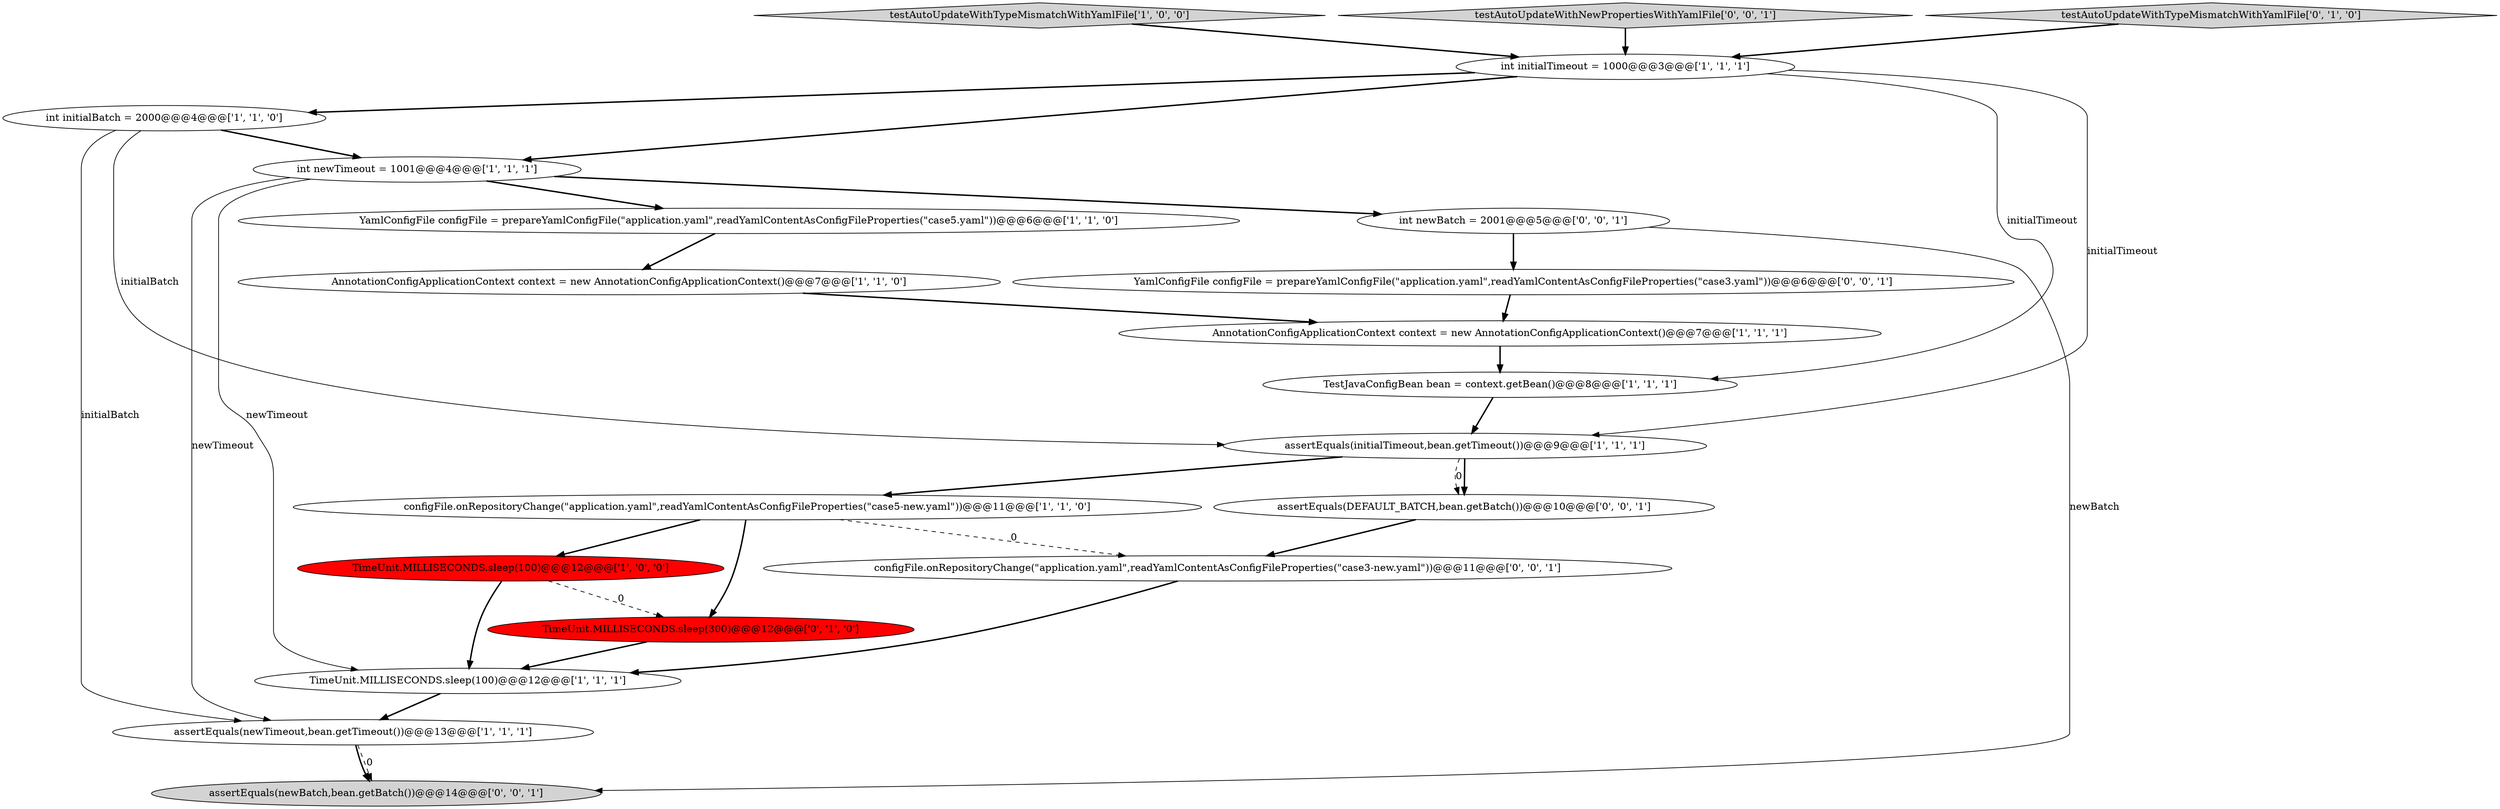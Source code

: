 digraph {
2 [style = filled, label = "TimeUnit.MILLISECONDS.sleep(100)@@@12@@@['1', '1', '1']", fillcolor = white, shape = ellipse image = "AAA0AAABBB1BBB"];
20 [style = filled, label = "assertEquals(DEFAULT_BATCH,bean.getBatch())@@@10@@@['0', '0', '1']", fillcolor = white, shape = ellipse image = "AAA0AAABBB3BBB"];
6 [style = filled, label = "int initialTimeout = 1000@@@3@@@['1', '1', '1']", fillcolor = white, shape = ellipse image = "AAA0AAABBB1BBB"];
10 [style = filled, label = "AnnotationConfigApplicationContext context = new AnnotationConfigApplicationContext()@@@7@@@['1', '1', '1']", fillcolor = white, shape = ellipse image = "AAA0AAABBB1BBB"];
11 [style = filled, label = "int initialBatch = 2000@@@4@@@['1', '1', '0']", fillcolor = white, shape = ellipse image = "AAA0AAABBB1BBB"];
15 [style = filled, label = "YamlConfigFile configFile = prepareYamlConfigFile(\"application.yaml\",readYamlContentAsConfigFileProperties(\"case3.yaml\"))@@@6@@@['0', '0', '1']", fillcolor = white, shape = ellipse image = "AAA0AAABBB3BBB"];
1 [style = filled, label = "int newTimeout = 1001@@@4@@@['1', '1', '1']", fillcolor = white, shape = ellipse image = "AAA0AAABBB1BBB"];
9 [style = filled, label = "testAutoUpdateWithTypeMismatchWithYamlFile['1', '0', '0']", fillcolor = lightgray, shape = diamond image = "AAA0AAABBB1BBB"];
13 [style = filled, label = "TimeUnit.MILLISECONDS.sleep(300)@@@12@@@['0', '1', '0']", fillcolor = red, shape = ellipse image = "AAA1AAABBB2BBB"];
3 [style = filled, label = "assertEquals(newTimeout,bean.getTimeout())@@@13@@@['1', '1', '1']", fillcolor = white, shape = ellipse image = "AAA0AAABBB1BBB"];
19 [style = filled, label = "int newBatch = 2001@@@5@@@['0', '0', '1']", fillcolor = white, shape = ellipse image = "AAA0AAABBB3BBB"];
17 [style = filled, label = "assertEquals(newBatch,bean.getBatch())@@@14@@@['0', '0', '1']", fillcolor = lightgray, shape = ellipse image = "AAA0AAABBB3BBB"];
12 [style = filled, label = "AnnotationConfigApplicationContext context = new AnnotationConfigApplicationContext()@@@7@@@['1', '1', '0']", fillcolor = white, shape = ellipse image = "AAA0AAABBB1BBB"];
18 [style = filled, label = "testAutoUpdateWithNewPropertiesWithYamlFile['0', '0', '1']", fillcolor = lightgray, shape = diamond image = "AAA0AAABBB3BBB"];
5 [style = filled, label = "assertEquals(initialTimeout,bean.getTimeout())@@@9@@@['1', '1', '1']", fillcolor = white, shape = ellipse image = "AAA0AAABBB1BBB"];
7 [style = filled, label = "configFile.onRepositoryChange(\"application.yaml\",readYamlContentAsConfigFileProperties(\"case5-new.yaml\"))@@@11@@@['1', '1', '0']", fillcolor = white, shape = ellipse image = "AAA0AAABBB1BBB"];
14 [style = filled, label = "testAutoUpdateWithTypeMismatchWithYamlFile['0', '1', '0']", fillcolor = lightgray, shape = diamond image = "AAA0AAABBB2BBB"];
16 [style = filled, label = "configFile.onRepositoryChange(\"application.yaml\",readYamlContentAsConfigFileProperties(\"case3-new.yaml\"))@@@11@@@['0', '0', '1']", fillcolor = white, shape = ellipse image = "AAA0AAABBB3BBB"];
4 [style = filled, label = "TestJavaConfigBean bean = context.getBean()@@@8@@@['1', '1', '1']", fillcolor = white, shape = ellipse image = "AAA0AAABBB1BBB"];
8 [style = filled, label = "TimeUnit.MILLISECONDS.sleep(100)@@@12@@@['1', '0', '0']", fillcolor = red, shape = ellipse image = "AAA1AAABBB1BBB"];
0 [style = filled, label = "YamlConfigFile configFile = prepareYamlConfigFile(\"application.yaml\",readYamlContentAsConfigFileProperties(\"case5.yaml\"))@@@6@@@['1', '1', '0']", fillcolor = white, shape = ellipse image = "AAA0AAABBB1BBB"];
7->13 [style = bold, label=""];
19->17 [style = solid, label="newBatch"];
15->10 [style = bold, label=""];
3->17 [style = dashed, label="0"];
5->20 [style = bold, label=""];
11->1 [style = bold, label=""];
7->16 [style = dashed, label="0"];
6->4 [style = solid, label="initialTimeout"];
0->12 [style = bold, label=""];
2->3 [style = bold, label=""];
1->0 [style = bold, label=""];
16->2 [style = bold, label=""];
7->8 [style = bold, label=""];
6->5 [style = solid, label="initialTimeout"];
9->6 [style = bold, label=""];
8->13 [style = dashed, label="0"];
5->20 [style = dashed, label="0"];
1->2 [style = solid, label="newTimeout"];
6->1 [style = bold, label=""];
12->10 [style = bold, label=""];
20->16 [style = bold, label=""];
8->2 [style = bold, label=""];
18->6 [style = bold, label=""];
1->3 [style = solid, label="newTimeout"];
6->11 [style = bold, label=""];
10->4 [style = bold, label=""];
5->7 [style = bold, label=""];
3->17 [style = bold, label=""];
19->15 [style = bold, label=""];
1->19 [style = bold, label=""];
11->3 [style = solid, label="initialBatch"];
4->5 [style = bold, label=""];
14->6 [style = bold, label=""];
11->5 [style = solid, label="initialBatch"];
13->2 [style = bold, label=""];
}
